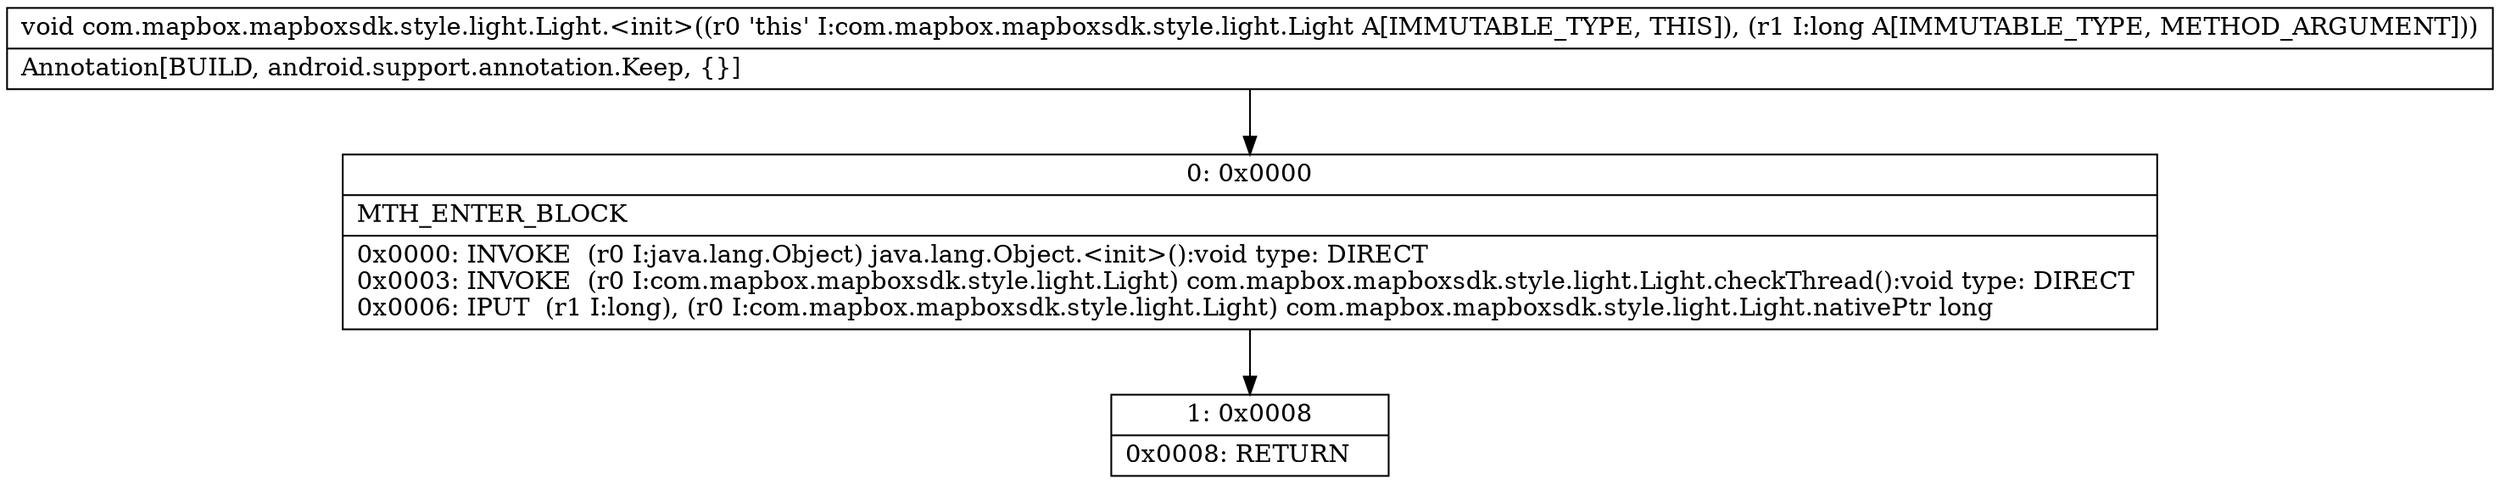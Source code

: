 digraph "CFG forcom.mapbox.mapboxsdk.style.light.Light.\<init\>(J)V" {
Node_0 [shape=record,label="{0\:\ 0x0000|MTH_ENTER_BLOCK\l|0x0000: INVOKE  (r0 I:java.lang.Object) java.lang.Object.\<init\>():void type: DIRECT \l0x0003: INVOKE  (r0 I:com.mapbox.mapboxsdk.style.light.Light) com.mapbox.mapboxsdk.style.light.Light.checkThread():void type: DIRECT \l0x0006: IPUT  (r1 I:long), (r0 I:com.mapbox.mapboxsdk.style.light.Light) com.mapbox.mapboxsdk.style.light.Light.nativePtr long \l}"];
Node_1 [shape=record,label="{1\:\ 0x0008|0x0008: RETURN   \l}"];
MethodNode[shape=record,label="{void com.mapbox.mapboxsdk.style.light.Light.\<init\>((r0 'this' I:com.mapbox.mapboxsdk.style.light.Light A[IMMUTABLE_TYPE, THIS]), (r1 I:long A[IMMUTABLE_TYPE, METHOD_ARGUMENT]))  | Annotation[BUILD, android.support.annotation.Keep, \{\}]\l}"];
MethodNode -> Node_0;
Node_0 -> Node_1;
}

